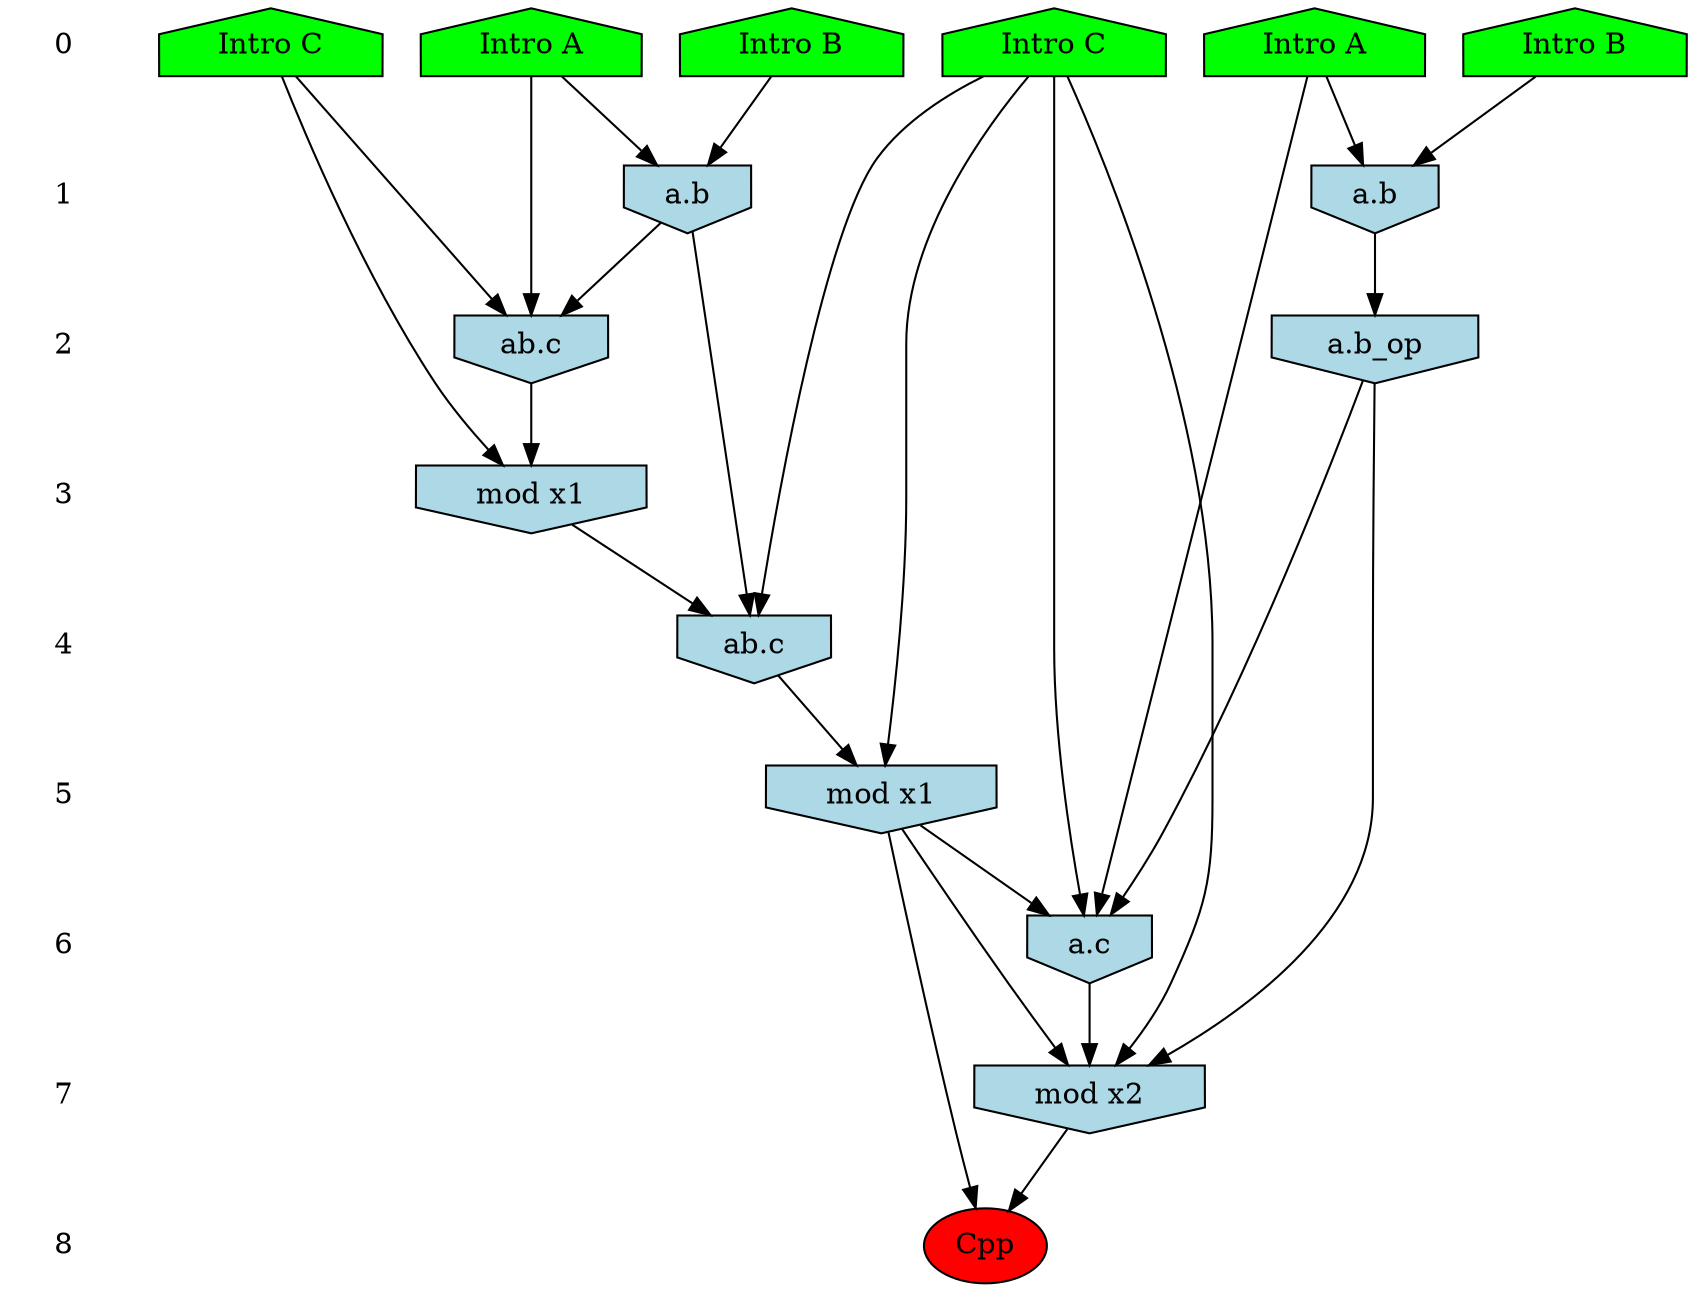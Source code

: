 /* Compression of 3 causal flows obtained in average at 1.298497E+01 t.u */
/* Compressed causal flows were: [1150;1882;2982] */
digraph G{
 ranksep=.5 ; 
{ rank = same ; "0" [shape=plaintext] ; node_1 [label ="Intro A", shape=house, style=filled, fillcolor=green] ;
node_2 [label ="Intro B", shape=house, style=filled, fillcolor=green] ;
node_3 [label ="Intro A", shape=house, style=filled, fillcolor=green] ;
node_4 [label ="Intro B", shape=house, style=filled, fillcolor=green] ;
node_5 [label ="Intro C", shape=house, style=filled, fillcolor=green] ;
node_6 [label ="Intro C", shape=house, style=filled, fillcolor=green] ;
}
{ rank = same ; "1" [shape=plaintext] ; node_7 [label="a.b", shape=invhouse, style=filled, fillcolor = lightblue] ;
node_9 [label="a.b", shape=invhouse, style=filled, fillcolor = lightblue] ;
}
{ rank = same ; "2" [shape=plaintext] ; node_8 [label="a.b_op", shape=invhouse, style=filled, fillcolor = lightblue] ;
node_10 [label="ab.c", shape=invhouse, style=filled, fillcolor = lightblue] ;
}
{ rank = same ; "3" [shape=plaintext] ; node_11 [label="mod x1", shape=invhouse, style=filled, fillcolor = lightblue] ;
}
{ rank = same ; "4" [shape=plaintext] ; node_12 [label="ab.c", shape=invhouse, style=filled, fillcolor = lightblue] ;
}
{ rank = same ; "5" [shape=plaintext] ; node_13 [label="mod x1", shape=invhouse, style=filled, fillcolor = lightblue] ;
}
{ rank = same ; "6" [shape=plaintext] ; node_14 [label="a.c", shape=invhouse, style=filled, fillcolor = lightblue] ;
}
{ rank = same ; "7" [shape=plaintext] ; node_15 [label="mod x2", shape=invhouse, style=filled, fillcolor = lightblue] ;
}
{ rank = same ; "8" [shape=plaintext] ; node_16 [label ="Cpp", style=filled, fillcolor=red] ;
}
"0" -> "1" [style="invis"]; 
"1" -> "2" [style="invis"]; 
"2" -> "3" [style="invis"]; 
"3" -> "4" [style="invis"]; 
"4" -> "5" [style="invis"]; 
"5" -> "6" [style="invis"]; 
"6" -> "7" [style="invis"]; 
"7" -> "8" [style="invis"]; 
node_1 -> node_7
node_4 -> node_7
node_7 -> node_8
node_2 -> node_9
node_3 -> node_9
node_3 -> node_10
node_6 -> node_10
node_9 -> node_10
node_6 -> node_11
node_10 -> node_11
node_5 -> node_12
node_9 -> node_12
node_11 -> node_12
node_5 -> node_13
node_12 -> node_13
node_1 -> node_14
node_5 -> node_14
node_8 -> node_14
node_13 -> node_14
node_5 -> node_15
node_8 -> node_15
node_13 -> node_15
node_14 -> node_15
node_13 -> node_16
node_15 -> node_16
}
/*
 Dot generation time: 0.000087
*/